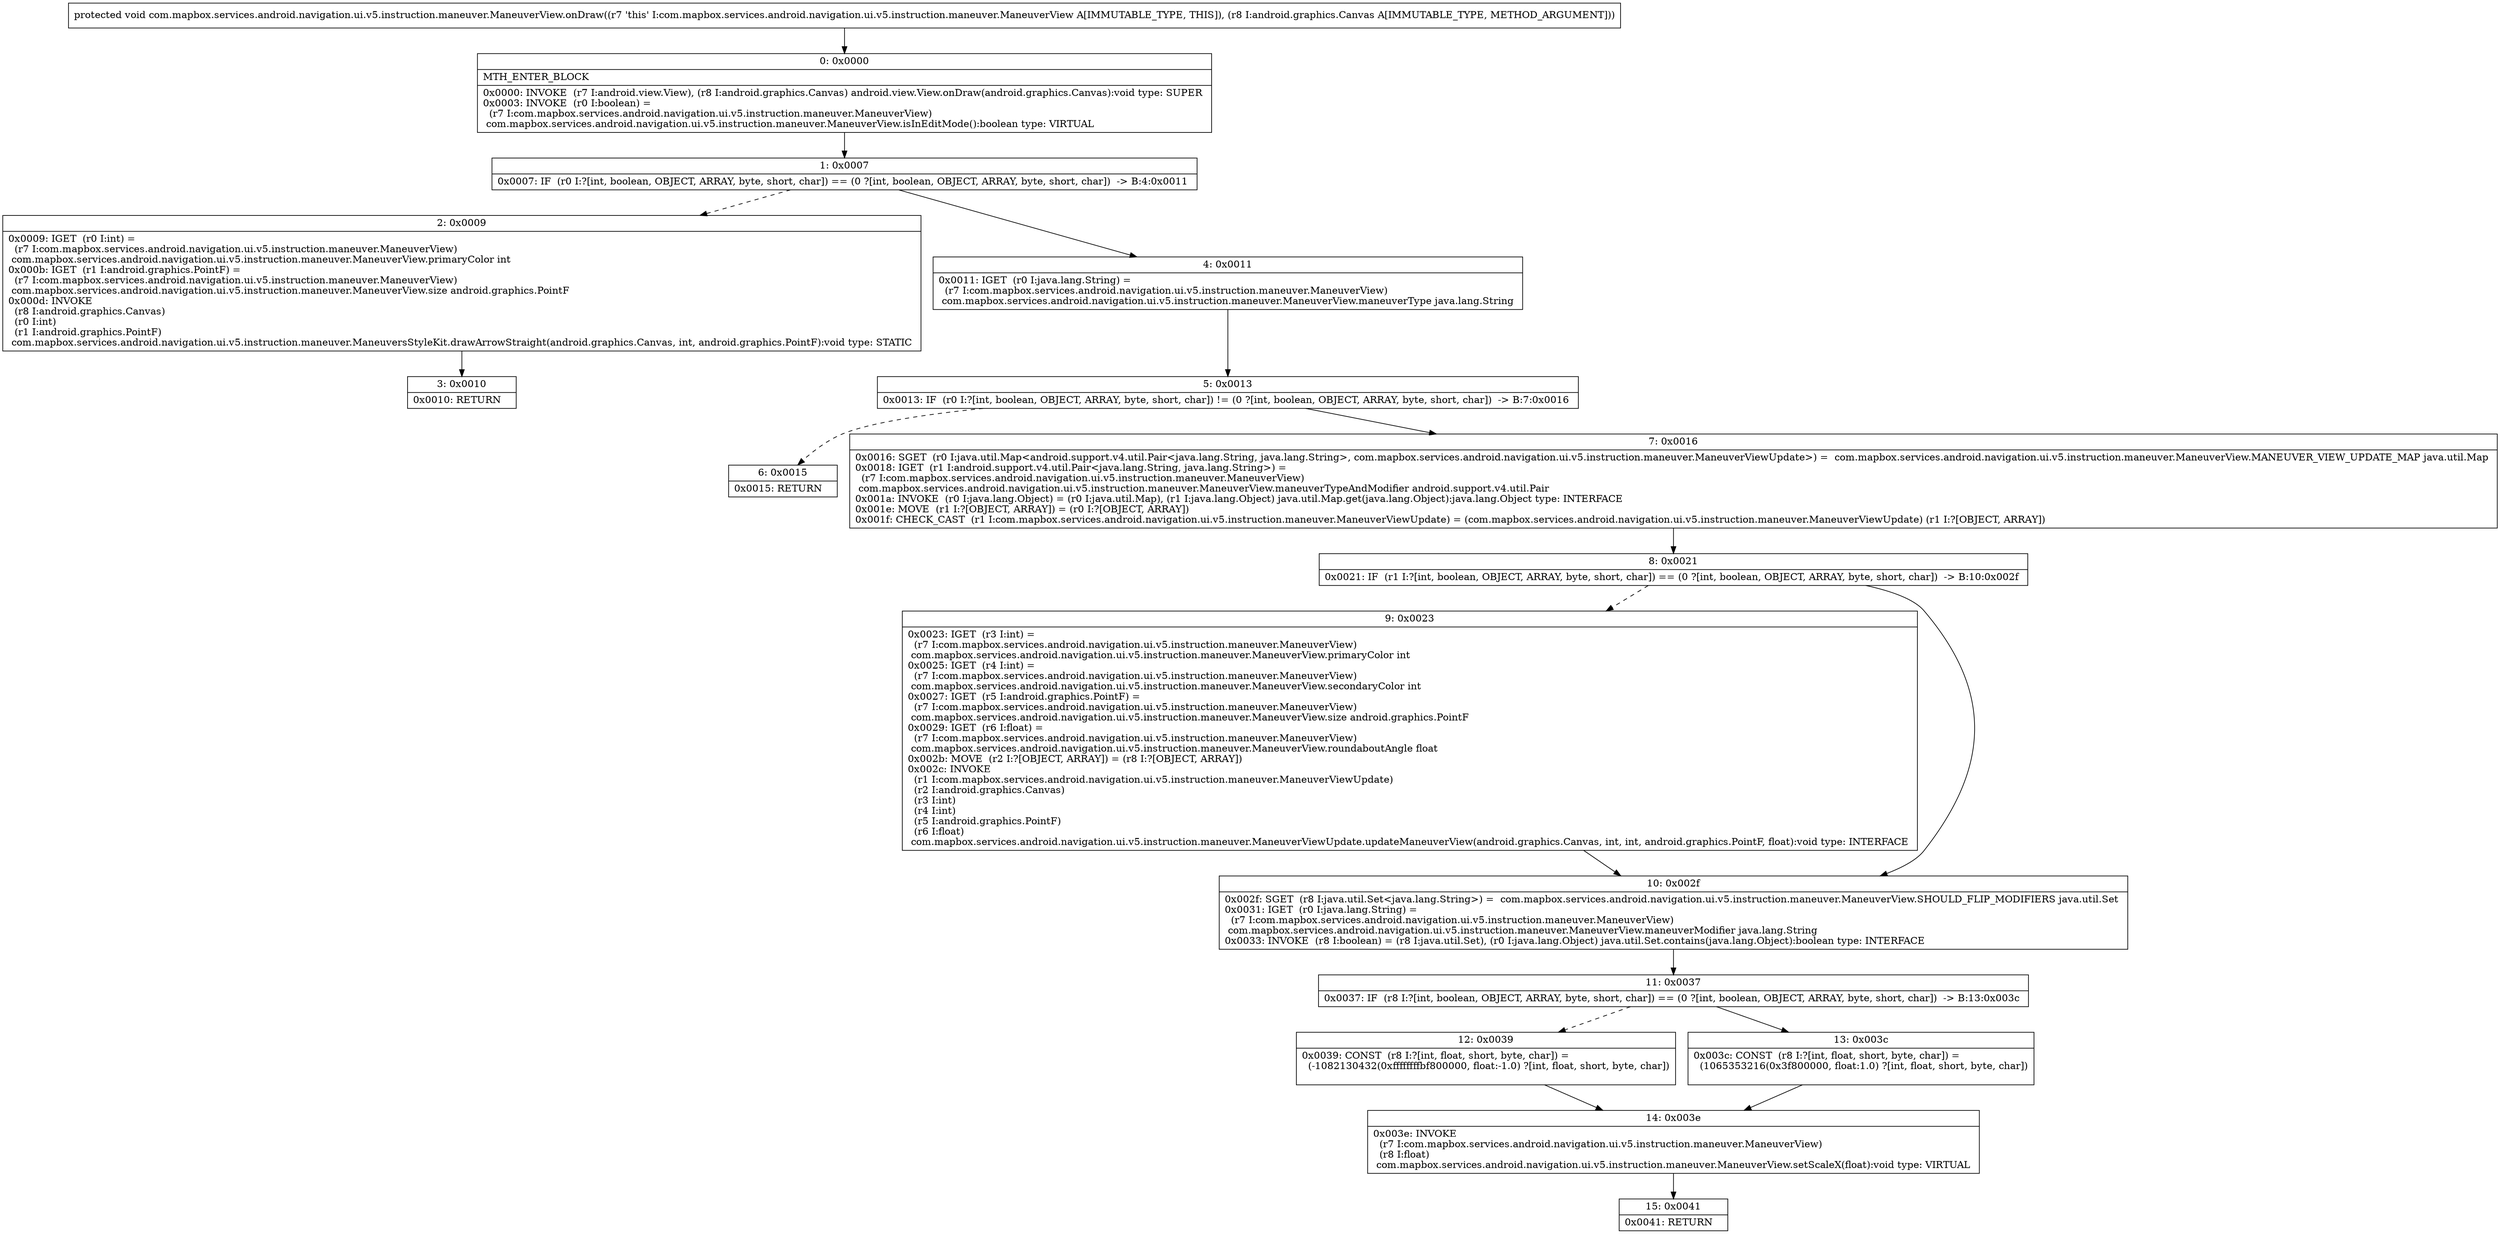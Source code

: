 digraph "CFG forcom.mapbox.services.android.navigation.ui.v5.instruction.maneuver.ManeuverView.onDraw(Landroid\/graphics\/Canvas;)V" {
Node_0 [shape=record,label="{0\:\ 0x0000|MTH_ENTER_BLOCK\l|0x0000: INVOKE  (r7 I:android.view.View), (r8 I:android.graphics.Canvas) android.view.View.onDraw(android.graphics.Canvas):void type: SUPER \l0x0003: INVOKE  (r0 I:boolean) = \l  (r7 I:com.mapbox.services.android.navigation.ui.v5.instruction.maneuver.ManeuverView)\l com.mapbox.services.android.navigation.ui.v5.instruction.maneuver.ManeuverView.isInEditMode():boolean type: VIRTUAL \l}"];
Node_1 [shape=record,label="{1\:\ 0x0007|0x0007: IF  (r0 I:?[int, boolean, OBJECT, ARRAY, byte, short, char]) == (0 ?[int, boolean, OBJECT, ARRAY, byte, short, char])  \-\> B:4:0x0011 \l}"];
Node_2 [shape=record,label="{2\:\ 0x0009|0x0009: IGET  (r0 I:int) = \l  (r7 I:com.mapbox.services.android.navigation.ui.v5.instruction.maneuver.ManeuverView)\l com.mapbox.services.android.navigation.ui.v5.instruction.maneuver.ManeuverView.primaryColor int \l0x000b: IGET  (r1 I:android.graphics.PointF) = \l  (r7 I:com.mapbox.services.android.navigation.ui.v5.instruction.maneuver.ManeuverView)\l com.mapbox.services.android.navigation.ui.v5.instruction.maneuver.ManeuverView.size android.graphics.PointF \l0x000d: INVOKE  \l  (r8 I:android.graphics.Canvas)\l  (r0 I:int)\l  (r1 I:android.graphics.PointF)\l com.mapbox.services.android.navigation.ui.v5.instruction.maneuver.ManeuversStyleKit.drawArrowStraight(android.graphics.Canvas, int, android.graphics.PointF):void type: STATIC \l}"];
Node_3 [shape=record,label="{3\:\ 0x0010|0x0010: RETURN   \l}"];
Node_4 [shape=record,label="{4\:\ 0x0011|0x0011: IGET  (r0 I:java.lang.String) = \l  (r7 I:com.mapbox.services.android.navigation.ui.v5.instruction.maneuver.ManeuverView)\l com.mapbox.services.android.navigation.ui.v5.instruction.maneuver.ManeuverView.maneuverType java.lang.String \l}"];
Node_5 [shape=record,label="{5\:\ 0x0013|0x0013: IF  (r0 I:?[int, boolean, OBJECT, ARRAY, byte, short, char]) != (0 ?[int, boolean, OBJECT, ARRAY, byte, short, char])  \-\> B:7:0x0016 \l}"];
Node_6 [shape=record,label="{6\:\ 0x0015|0x0015: RETURN   \l}"];
Node_7 [shape=record,label="{7\:\ 0x0016|0x0016: SGET  (r0 I:java.util.Map\<android.support.v4.util.Pair\<java.lang.String, java.lang.String\>, com.mapbox.services.android.navigation.ui.v5.instruction.maneuver.ManeuverViewUpdate\>) =  com.mapbox.services.android.navigation.ui.v5.instruction.maneuver.ManeuverView.MANEUVER_VIEW_UPDATE_MAP java.util.Map \l0x0018: IGET  (r1 I:android.support.v4.util.Pair\<java.lang.String, java.lang.String\>) = \l  (r7 I:com.mapbox.services.android.navigation.ui.v5.instruction.maneuver.ManeuverView)\l com.mapbox.services.android.navigation.ui.v5.instruction.maneuver.ManeuverView.maneuverTypeAndModifier android.support.v4.util.Pair \l0x001a: INVOKE  (r0 I:java.lang.Object) = (r0 I:java.util.Map), (r1 I:java.lang.Object) java.util.Map.get(java.lang.Object):java.lang.Object type: INTERFACE \l0x001e: MOVE  (r1 I:?[OBJECT, ARRAY]) = (r0 I:?[OBJECT, ARRAY]) \l0x001f: CHECK_CAST  (r1 I:com.mapbox.services.android.navigation.ui.v5.instruction.maneuver.ManeuverViewUpdate) = (com.mapbox.services.android.navigation.ui.v5.instruction.maneuver.ManeuverViewUpdate) (r1 I:?[OBJECT, ARRAY]) \l}"];
Node_8 [shape=record,label="{8\:\ 0x0021|0x0021: IF  (r1 I:?[int, boolean, OBJECT, ARRAY, byte, short, char]) == (0 ?[int, boolean, OBJECT, ARRAY, byte, short, char])  \-\> B:10:0x002f \l}"];
Node_9 [shape=record,label="{9\:\ 0x0023|0x0023: IGET  (r3 I:int) = \l  (r7 I:com.mapbox.services.android.navigation.ui.v5.instruction.maneuver.ManeuverView)\l com.mapbox.services.android.navigation.ui.v5.instruction.maneuver.ManeuverView.primaryColor int \l0x0025: IGET  (r4 I:int) = \l  (r7 I:com.mapbox.services.android.navigation.ui.v5.instruction.maneuver.ManeuverView)\l com.mapbox.services.android.navigation.ui.v5.instruction.maneuver.ManeuverView.secondaryColor int \l0x0027: IGET  (r5 I:android.graphics.PointF) = \l  (r7 I:com.mapbox.services.android.navigation.ui.v5.instruction.maneuver.ManeuverView)\l com.mapbox.services.android.navigation.ui.v5.instruction.maneuver.ManeuverView.size android.graphics.PointF \l0x0029: IGET  (r6 I:float) = \l  (r7 I:com.mapbox.services.android.navigation.ui.v5.instruction.maneuver.ManeuverView)\l com.mapbox.services.android.navigation.ui.v5.instruction.maneuver.ManeuverView.roundaboutAngle float \l0x002b: MOVE  (r2 I:?[OBJECT, ARRAY]) = (r8 I:?[OBJECT, ARRAY]) \l0x002c: INVOKE  \l  (r1 I:com.mapbox.services.android.navigation.ui.v5.instruction.maneuver.ManeuverViewUpdate)\l  (r2 I:android.graphics.Canvas)\l  (r3 I:int)\l  (r4 I:int)\l  (r5 I:android.graphics.PointF)\l  (r6 I:float)\l com.mapbox.services.android.navigation.ui.v5.instruction.maneuver.ManeuverViewUpdate.updateManeuverView(android.graphics.Canvas, int, int, android.graphics.PointF, float):void type: INTERFACE \l}"];
Node_10 [shape=record,label="{10\:\ 0x002f|0x002f: SGET  (r8 I:java.util.Set\<java.lang.String\>) =  com.mapbox.services.android.navigation.ui.v5.instruction.maneuver.ManeuverView.SHOULD_FLIP_MODIFIERS java.util.Set \l0x0031: IGET  (r0 I:java.lang.String) = \l  (r7 I:com.mapbox.services.android.navigation.ui.v5.instruction.maneuver.ManeuverView)\l com.mapbox.services.android.navigation.ui.v5.instruction.maneuver.ManeuverView.maneuverModifier java.lang.String \l0x0033: INVOKE  (r8 I:boolean) = (r8 I:java.util.Set), (r0 I:java.lang.Object) java.util.Set.contains(java.lang.Object):boolean type: INTERFACE \l}"];
Node_11 [shape=record,label="{11\:\ 0x0037|0x0037: IF  (r8 I:?[int, boolean, OBJECT, ARRAY, byte, short, char]) == (0 ?[int, boolean, OBJECT, ARRAY, byte, short, char])  \-\> B:13:0x003c \l}"];
Node_12 [shape=record,label="{12\:\ 0x0039|0x0039: CONST  (r8 I:?[int, float, short, byte, char]) = \l  (\-1082130432(0xffffffffbf800000, float:\-1.0) ?[int, float, short, byte, char])\l \l}"];
Node_13 [shape=record,label="{13\:\ 0x003c|0x003c: CONST  (r8 I:?[int, float, short, byte, char]) = \l  (1065353216(0x3f800000, float:1.0) ?[int, float, short, byte, char])\l \l}"];
Node_14 [shape=record,label="{14\:\ 0x003e|0x003e: INVOKE  \l  (r7 I:com.mapbox.services.android.navigation.ui.v5.instruction.maneuver.ManeuverView)\l  (r8 I:float)\l com.mapbox.services.android.navigation.ui.v5.instruction.maneuver.ManeuverView.setScaleX(float):void type: VIRTUAL \l}"];
Node_15 [shape=record,label="{15\:\ 0x0041|0x0041: RETURN   \l}"];
MethodNode[shape=record,label="{protected void com.mapbox.services.android.navigation.ui.v5.instruction.maneuver.ManeuverView.onDraw((r7 'this' I:com.mapbox.services.android.navigation.ui.v5.instruction.maneuver.ManeuverView A[IMMUTABLE_TYPE, THIS]), (r8 I:android.graphics.Canvas A[IMMUTABLE_TYPE, METHOD_ARGUMENT])) }"];
MethodNode -> Node_0;
Node_0 -> Node_1;
Node_1 -> Node_2[style=dashed];
Node_1 -> Node_4;
Node_2 -> Node_3;
Node_4 -> Node_5;
Node_5 -> Node_6[style=dashed];
Node_5 -> Node_7;
Node_7 -> Node_8;
Node_8 -> Node_9[style=dashed];
Node_8 -> Node_10;
Node_9 -> Node_10;
Node_10 -> Node_11;
Node_11 -> Node_12[style=dashed];
Node_11 -> Node_13;
Node_12 -> Node_14;
Node_13 -> Node_14;
Node_14 -> Node_15;
}

